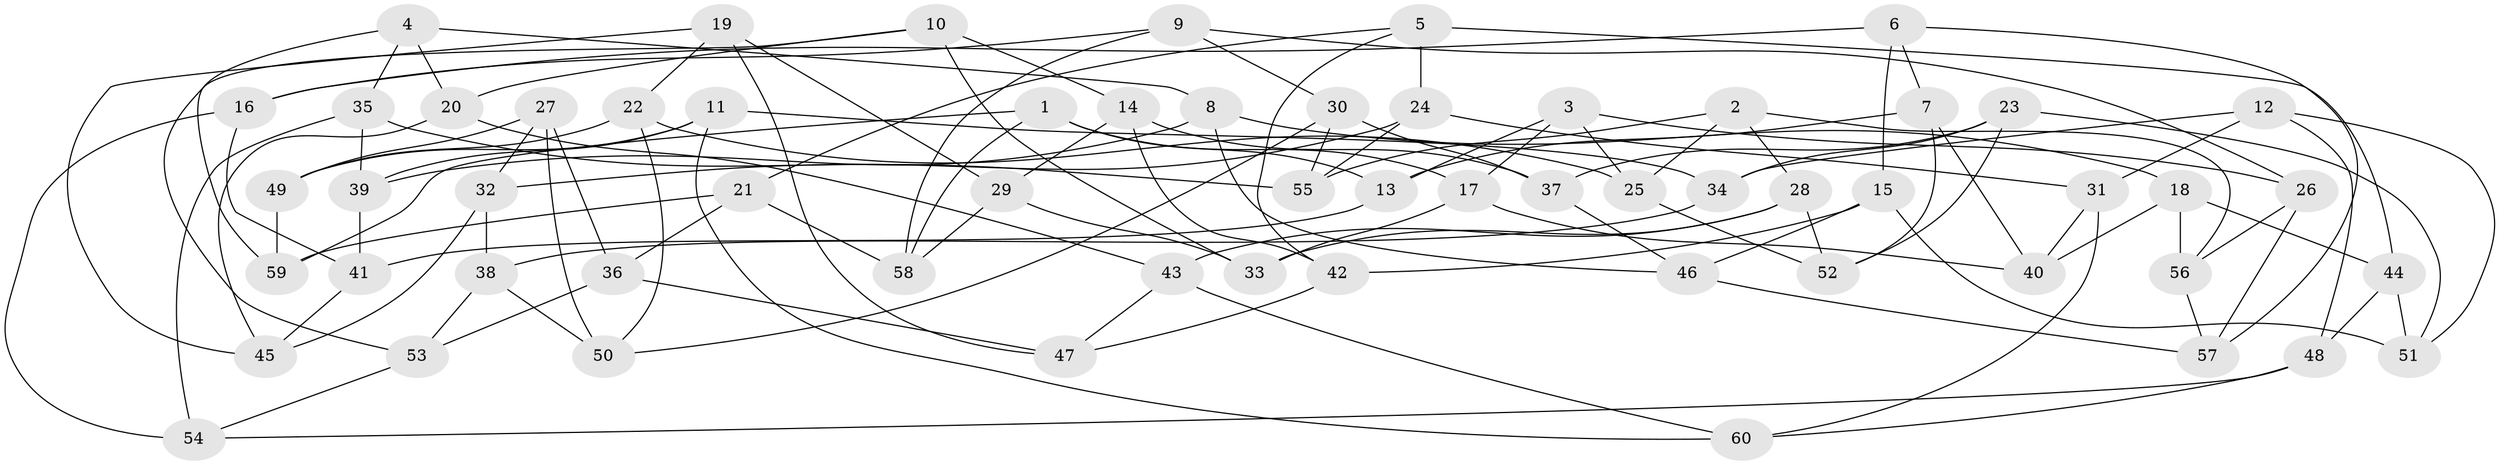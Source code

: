 // Generated by graph-tools (version 1.1) at 2025/27/03/09/25 03:27:00]
// undirected, 60 vertices, 120 edges
graph export_dot {
graph [start="1"]
  node [color=gray90,style=filled];
  1;
  2;
  3;
  4;
  5;
  6;
  7;
  8;
  9;
  10;
  11;
  12;
  13;
  14;
  15;
  16;
  17;
  18;
  19;
  20;
  21;
  22;
  23;
  24;
  25;
  26;
  27;
  28;
  29;
  30;
  31;
  32;
  33;
  34;
  35;
  36;
  37;
  38;
  39;
  40;
  41;
  42;
  43;
  44;
  45;
  46;
  47;
  48;
  49;
  50;
  51;
  52;
  53;
  54;
  55;
  56;
  57;
  58;
  59;
  60;
  1 -- 59;
  1 -- 58;
  1 -- 13;
  1 -- 17;
  2 -- 25;
  2 -- 56;
  2 -- 28;
  2 -- 55;
  3 -- 17;
  3 -- 26;
  3 -- 25;
  3 -- 13;
  4 -- 59;
  4 -- 35;
  4 -- 20;
  4 -- 8;
  5 -- 44;
  5 -- 24;
  5 -- 42;
  5 -- 21;
  6 -- 16;
  6 -- 57;
  6 -- 15;
  6 -- 7;
  7 -- 52;
  7 -- 40;
  7 -- 13;
  8 -- 46;
  8 -- 18;
  8 -- 39;
  9 -- 30;
  9 -- 58;
  9 -- 26;
  9 -- 16;
  10 -- 20;
  10 -- 33;
  10 -- 14;
  10 -- 53;
  11 -- 60;
  11 -- 39;
  11 -- 34;
  11 -- 49;
  12 -- 31;
  12 -- 34;
  12 -- 51;
  12 -- 48;
  13 -- 41;
  14 -- 37;
  14 -- 42;
  14 -- 29;
  15 -- 42;
  15 -- 46;
  15 -- 51;
  16 -- 54;
  16 -- 41;
  17 -- 40;
  17 -- 33;
  18 -- 56;
  18 -- 40;
  18 -- 44;
  19 -- 45;
  19 -- 47;
  19 -- 29;
  19 -- 22;
  20 -- 45;
  20 -- 43;
  21 -- 36;
  21 -- 59;
  21 -- 58;
  22 -- 50;
  22 -- 25;
  22 -- 49;
  23 -- 51;
  23 -- 52;
  23 -- 34;
  23 -- 37;
  24 -- 32;
  24 -- 55;
  24 -- 31;
  25 -- 52;
  26 -- 57;
  26 -- 56;
  27 -- 50;
  27 -- 36;
  27 -- 49;
  27 -- 32;
  28 -- 52;
  28 -- 43;
  28 -- 33;
  29 -- 33;
  29 -- 58;
  30 -- 55;
  30 -- 50;
  30 -- 37;
  31 -- 40;
  31 -- 60;
  32 -- 45;
  32 -- 38;
  34 -- 38;
  35 -- 39;
  35 -- 55;
  35 -- 54;
  36 -- 53;
  36 -- 47;
  37 -- 46;
  38 -- 50;
  38 -- 53;
  39 -- 41;
  41 -- 45;
  42 -- 47;
  43 -- 47;
  43 -- 60;
  44 -- 51;
  44 -- 48;
  46 -- 57;
  48 -- 60;
  48 -- 54;
  49 -- 59;
  53 -- 54;
  56 -- 57;
}
